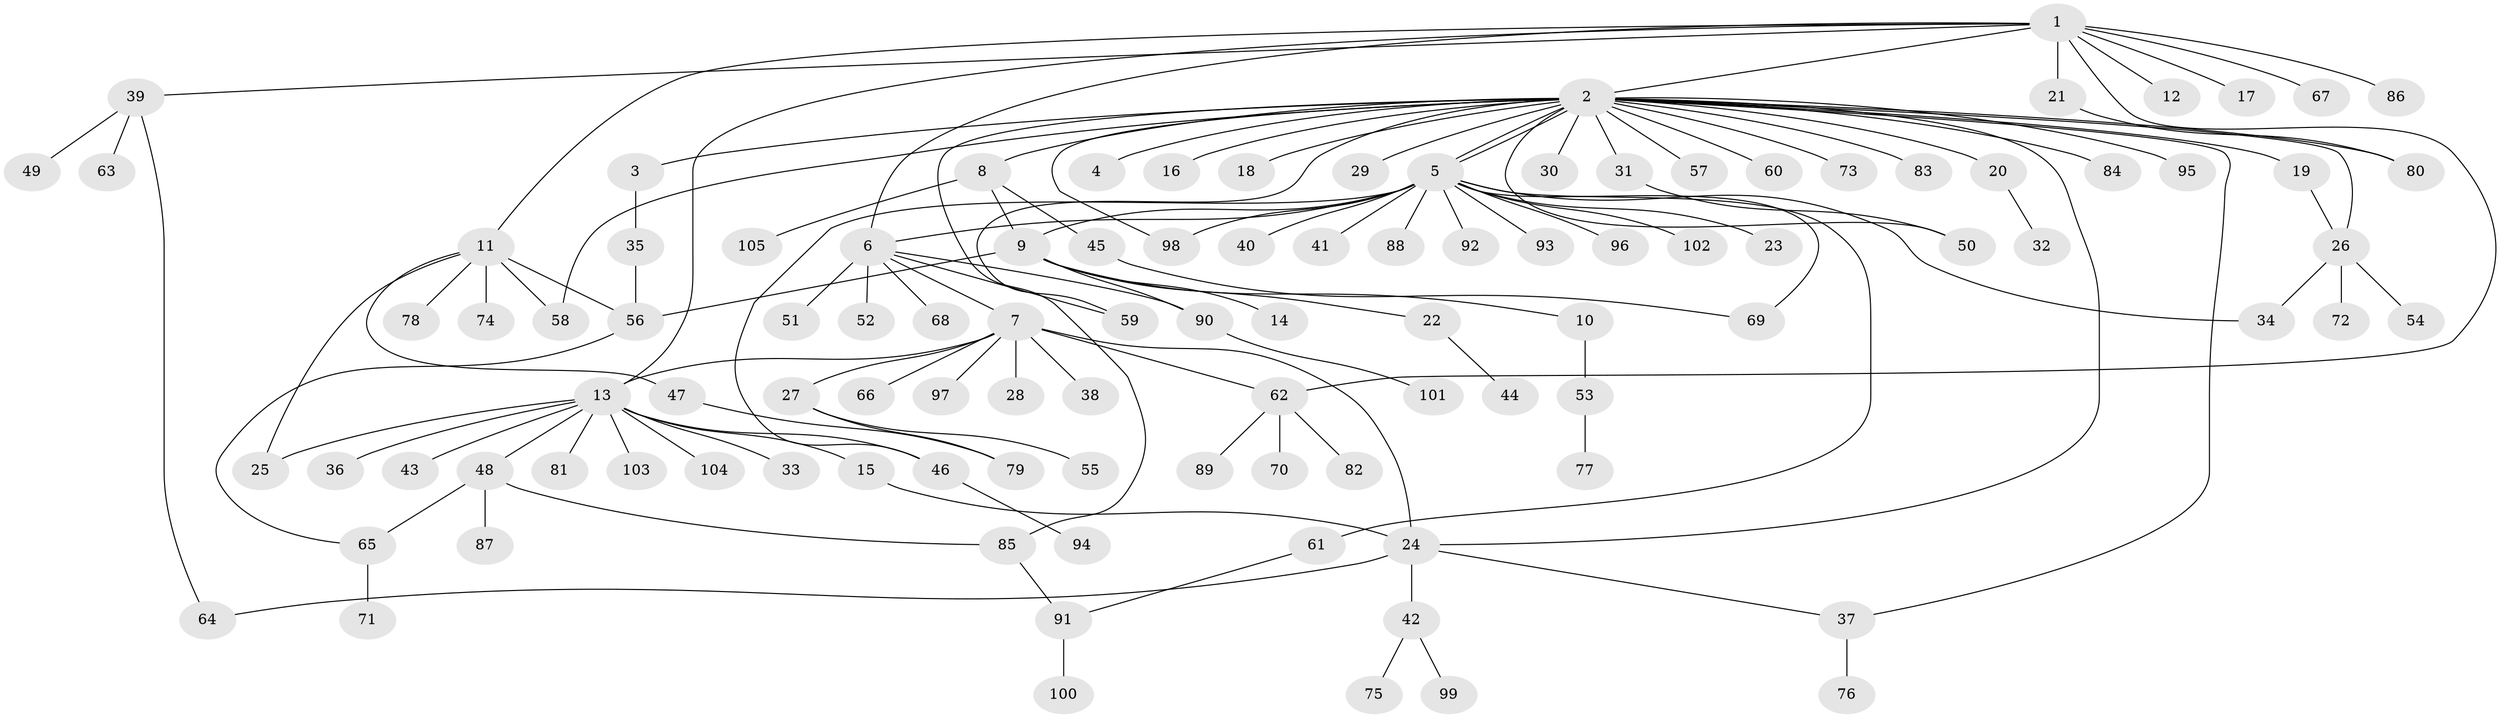 // coarse degree distribution, {1: 0.5094339622641509, 22: 0.018867924528301886, 4: 0.018867924528301886, 2: 0.22641509433962265, 8: 0.018867924528301886, 5: 0.05660377358490566, 6: 0.03773584905660377, 3: 0.07547169811320754, 14: 0.018867924528301886, 10: 0.018867924528301886}
// Generated by graph-tools (version 1.1) at 2025/36/03/04/25 23:36:47]
// undirected, 105 vertices, 130 edges
graph export_dot {
  node [color=gray90,style=filled];
  1;
  2;
  3;
  4;
  5;
  6;
  7;
  8;
  9;
  10;
  11;
  12;
  13;
  14;
  15;
  16;
  17;
  18;
  19;
  20;
  21;
  22;
  23;
  24;
  25;
  26;
  27;
  28;
  29;
  30;
  31;
  32;
  33;
  34;
  35;
  36;
  37;
  38;
  39;
  40;
  41;
  42;
  43;
  44;
  45;
  46;
  47;
  48;
  49;
  50;
  51;
  52;
  53;
  54;
  55;
  56;
  57;
  58;
  59;
  60;
  61;
  62;
  63;
  64;
  65;
  66;
  67;
  68;
  69;
  70;
  71;
  72;
  73;
  74;
  75;
  76;
  77;
  78;
  79;
  80;
  81;
  82;
  83;
  84;
  85;
  86;
  87;
  88;
  89;
  90;
  91;
  92;
  93;
  94;
  95;
  96;
  97;
  98;
  99;
  100;
  101;
  102;
  103;
  104;
  105;
  1 -- 2;
  1 -- 6;
  1 -- 11;
  1 -- 12;
  1 -- 13;
  1 -- 17;
  1 -- 21;
  1 -- 39;
  1 -- 62;
  1 -- 67;
  1 -- 86;
  2 -- 3;
  2 -- 4;
  2 -- 5;
  2 -- 5;
  2 -- 8;
  2 -- 16;
  2 -- 18;
  2 -- 19;
  2 -- 20;
  2 -- 24;
  2 -- 26;
  2 -- 29;
  2 -- 30;
  2 -- 31;
  2 -- 37;
  2 -- 50;
  2 -- 57;
  2 -- 58;
  2 -- 59;
  2 -- 60;
  2 -- 73;
  2 -- 80;
  2 -- 83;
  2 -- 84;
  2 -- 85;
  2 -- 95;
  2 -- 98;
  3 -- 35;
  5 -- 6;
  5 -- 9;
  5 -- 23;
  5 -- 34;
  5 -- 40;
  5 -- 41;
  5 -- 46;
  5 -- 61;
  5 -- 69;
  5 -- 88;
  5 -- 92;
  5 -- 93;
  5 -- 96;
  5 -- 98;
  5 -- 102;
  6 -- 7;
  6 -- 51;
  6 -- 52;
  6 -- 59;
  6 -- 68;
  6 -- 90;
  7 -- 13;
  7 -- 24;
  7 -- 27;
  7 -- 28;
  7 -- 38;
  7 -- 62;
  7 -- 66;
  7 -- 97;
  8 -- 9;
  8 -- 45;
  8 -- 105;
  9 -- 10;
  9 -- 14;
  9 -- 22;
  9 -- 56;
  9 -- 90;
  10 -- 53;
  11 -- 25;
  11 -- 47;
  11 -- 56;
  11 -- 58;
  11 -- 74;
  11 -- 78;
  13 -- 15;
  13 -- 25;
  13 -- 33;
  13 -- 36;
  13 -- 43;
  13 -- 46;
  13 -- 48;
  13 -- 81;
  13 -- 103;
  13 -- 104;
  15 -- 24;
  19 -- 26;
  20 -- 32;
  21 -- 80;
  22 -- 44;
  24 -- 37;
  24 -- 42;
  24 -- 64;
  26 -- 34;
  26 -- 54;
  26 -- 72;
  27 -- 55;
  27 -- 79;
  31 -- 50;
  35 -- 56;
  37 -- 76;
  39 -- 49;
  39 -- 63;
  39 -- 64;
  42 -- 75;
  42 -- 99;
  45 -- 69;
  46 -- 94;
  47 -- 79;
  48 -- 65;
  48 -- 85;
  48 -- 87;
  53 -- 77;
  56 -- 65;
  61 -- 91;
  62 -- 70;
  62 -- 82;
  62 -- 89;
  65 -- 71;
  85 -- 91;
  90 -- 101;
  91 -- 100;
}
